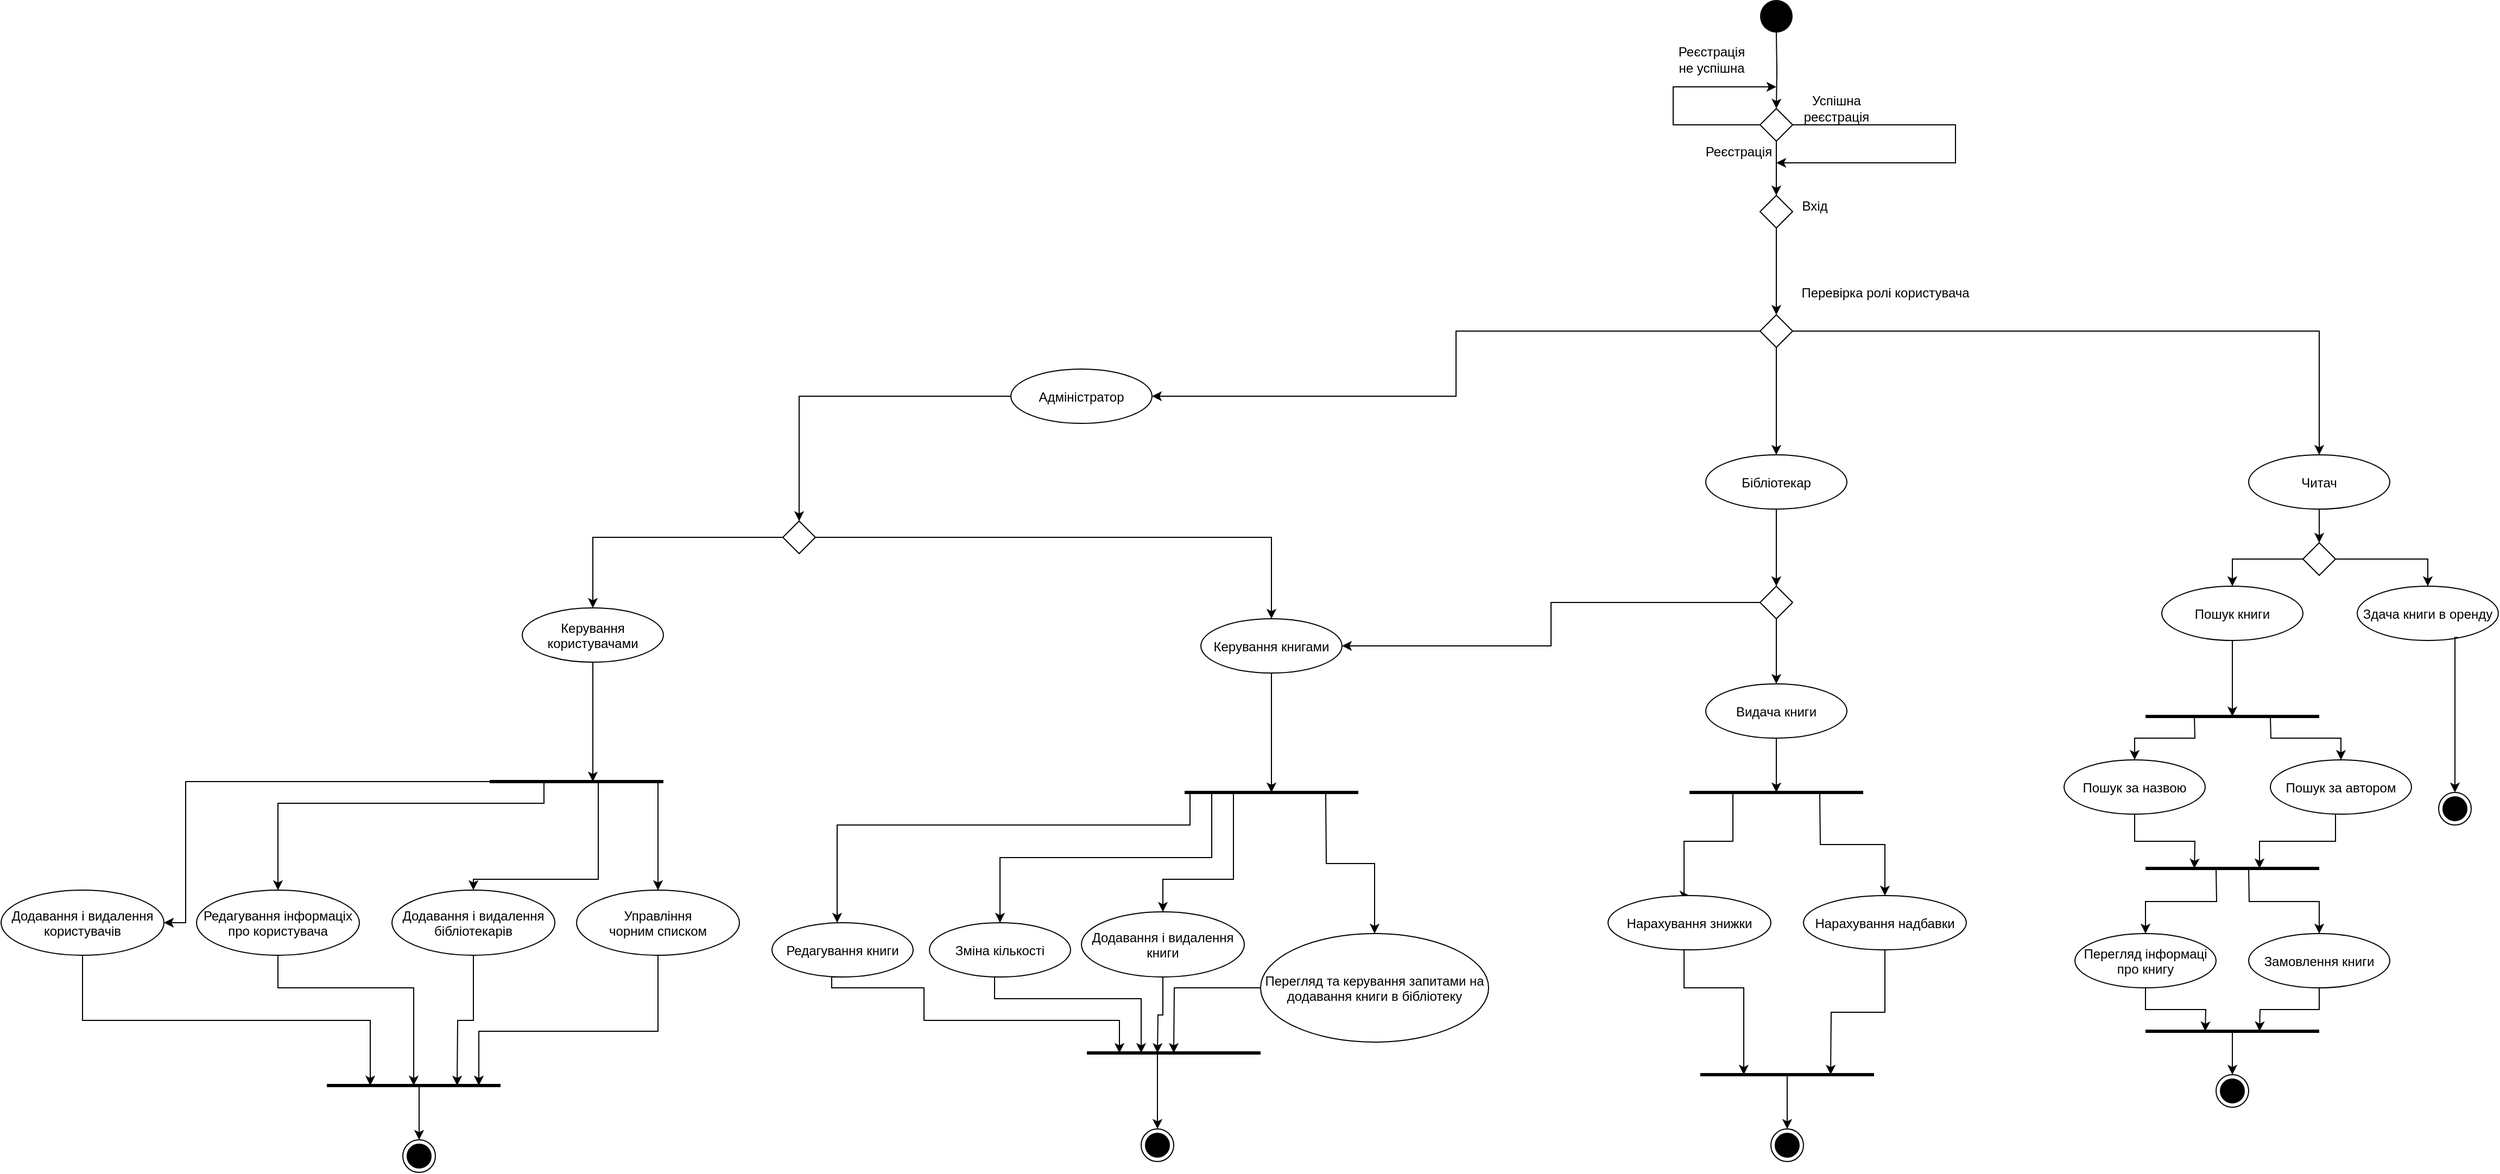 <mxfile version="14.6.13" type="device"><diagram name="Page-1" id="0783ab3e-0a74-02c8-0abd-f7b4e66b4bec"><mxGraphModel dx="3003" dy="1252" grid="1" gridSize="10" guides="1" tooltips="1" connect="1" arrows="1" fold="1" page="1" pageScale="1" pageWidth="850" pageHeight="1100" background="#ffffff" math="0" shadow="0"><root><mxCell id="0"/><mxCell id="1" parent="0"/><mxCell id="RjI8-vBlAIj9xvnyYSEU-3" style="edgeStyle=orthogonalEdgeStyle;rounded=0;orthogonalLoop=1;jettySize=auto;html=1;entryX=0.5;entryY=0;entryDx=0;entryDy=0;" parent="1" target="RjI8-vBlAIj9xvnyYSEU-2" edge="1"><mxGeometry relative="1" as="geometry"><mxPoint x="425" y="40" as="sourcePoint"/></mxGeometry></mxCell><mxCell id="RjI8-vBlAIj9xvnyYSEU-6" style="edgeStyle=orthogonalEdgeStyle;rounded=0;orthogonalLoop=1;jettySize=auto;html=1;entryX=0.5;entryY=0;entryDx=0;entryDy=0;" parent="1" source="RjI8-vBlAIj9xvnyYSEU-2" target="RjI8-vBlAIj9xvnyYSEU-5" edge="1"><mxGeometry relative="1" as="geometry"/></mxCell><mxCell id="RjI8-vBlAIj9xvnyYSEU-7" style="edgeStyle=orthogonalEdgeStyle;rounded=0;orthogonalLoop=1;jettySize=auto;html=1;" parent="1" source="RjI8-vBlAIj9xvnyYSEU-2" edge="1"><mxGeometry relative="1" as="geometry"><mxPoint x="425" y="160" as="targetPoint"/><Array as="points"><mxPoint x="590" y="125"/><mxPoint x="590" y="160"/></Array></mxGeometry></mxCell><mxCell id="RjI8-vBlAIj9xvnyYSEU-10" style="edgeStyle=orthogonalEdgeStyle;rounded=0;orthogonalLoop=1;jettySize=auto;html=1;" parent="1" source="RjI8-vBlAIj9xvnyYSEU-2" edge="1"><mxGeometry relative="1" as="geometry"><mxPoint x="425" y="90" as="targetPoint"/><Array as="points"><mxPoint x="330" y="125"/><mxPoint x="330" y="90"/></Array></mxGeometry></mxCell><mxCell id="RjI8-vBlAIj9xvnyYSEU-2" value="" style="rhombus;" parent="1" vertex="1"><mxGeometry x="410" y="110" width="30" height="30" as="geometry"/></mxCell><mxCell id="RjI8-vBlAIj9xvnyYSEU-8" style="edgeStyle=orthogonalEdgeStyle;rounded=0;orthogonalLoop=1;jettySize=auto;html=1;" parent="1" source="RjI8-vBlAIj9xvnyYSEU-5" edge="1"><mxGeometry relative="1" as="geometry"><mxPoint x="425" y="300" as="targetPoint"/></mxGeometry></mxCell><mxCell id="RjI8-vBlAIj9xvnyYSEU-5" value="" style="rhombus;" parent="1" vertex="1"><mxGeometry x="410" y="190" width="30" height="30" as="geometry"/></mxCell><mxCell id="RjI8-vBlAIj9xvnyYSEU-9" value="Успішна &lt;br&gt;реєстрація" style="text;html=1;align=center;verticalAlign=middle;resizable=0;points=[];autosize=1;strokeColor=none;" parent="1" vertex="1"><mxGeometry x="440" y="95" width="80" height="30" as="geometry"/></mxCell><mxCell id="RjI8-vBlAIj9xvnyYSEU-11" value="Реєстрація &lt;br&gt;не успішна" style="text;html=1;align=center;verticalAlign=middle;resizable=0;points=[];autosize=1;strokeColor=none;" parent="1" vertex="1"><mxGeometry x="325" y="50" width="80" height="30" as="geometry"/></mxCell><mxCell id="RjI8-vBlAIj9xvnyYSEU-13" style="edgeStyle=orthogonalEdgeStyle;rounded=0;orthogonalLoop=1;jettySize=auto;html=1;startArrow=classic;startFill=1;endArrow=none;endFill=0;entryX=0;entryY=0.5;entryDx=0;entryDy=0;" parent="1" source="RjI8-vBlAIj9xvnyYSEU-12" target="RjI8-vBlAIj9xvnyYSEU-63" edge="1"><mxGeometry relative="1" as="geometry"><mxPoint x="360.0" y="300" as="targetPoint"/></mxGeometry></mxCell><mxCell id="RjI8-vBlAIj9xvnyYSEU-14" style="edgeStyle=orthogonalEdgeStyle;rounded=0;orthogonalLoop=1;jettySize=auto;html=1;startArrow=none;startFill=0;endArrow=classic;endFill=1;entryX=0.5;entryY=0;entryDx=0;entryDy=0;" parent="1" source="RjI8-vBlAIj9xvnyYSEU-12" target="9X1CYoQMeR6TZvLqavls-4" edge="1"><mxGeometry relative="1" as="geometry"><mxPoint x="-470" y="490" as="targetPoint"/></mxGeometry></mxCell><mxCell id="RjI8-vBlAIj9xvnyYSEU-12" value="Адміністратор" style="ellipse;" parent="1" vertex="1"><mxGeometry x="-280" y="350" width="130" height="50" as="geometry"/></mxCell><mxCell id="RjI8-vBlAIj9xvnyYSEU-22" style="edgeStyle=orthogonalEdgeStyle;rounded=0;orthogonalLoop=1;jettySize=auto;html=1;startArrow=none;startFill=0;endArrow=classic;endFill=1;" parent="1" source="RjI8-vBlAIj9xvnyYSEU-16" edge="1"><mxGeometry relative="1" as="geometry"><mxPoint x="-40" y="740" as="targetPoint"/></mxGeometry></mxCell><mxCell id="RjI8-vBlAIj9xvnyYSEU-16" value="Керування книгами" style="ellipse;" parent="1" vertex="1"><mxGeometry x="-105" y="580" width="130" height="50" as="geometry"/></mxCell><mxCell id="RjI8-vBlAIj9xvnyYSEU-23" style="edgeStyle=orthogonalEdgeStyle;rounded=0;orthogonalLoop=1;jettySize=auto;html=1;startArrow=none;startFill=0;endArrow=classic;endFill=1;" parent="1" source="RjI8-vBlAIj9xvnyYSEU-17" edge="1"><mxGeometry relative="1" as="geometry"><mxPoint x="-665" y="730" as="targetPoint"/></mxGeometry></mxCell><mxCell id="RjI8-vBlAIj9xvnyYSEU-17" value="Керування &#xA;користувачами" style="ellipse;" parent="1" vertex="1"><mxGeometry x="-730" y="570" width="130" height="50" as="geometry"/></mxCell><mxCell id="RjI8-vBlAIj9xvnyYSEU-20" value="" style="endArrow=none;startArrow=none;endFill=0;startFill=0;endSize=8;html=1;verticalAlign=bottom;labelBackgroundColor=none;strokeWidth=3;" parent="1" edge="1"><mxGeometry width="160" relative="1" as="geometry"><mxPoint x="-120" y="740" as="sourcePoint"/><mxPoint x="40" y="740" as="targetPoint"/></mxGeometry></mxCell><mxCell id="RjI8-vBlAIj9xvnyYSEU-21" value="" style="endArrow=none;startArrow=none;endFill=0;startFill=0;endSize=8;html=1;verticalAlign=bottom;labelBackgroundColor=none;strokeWidth=3;" parent="1" edge="1"><mxGeometry width="160" relative="1" as="geometry"><mxPoint x="-760" y="730" as="sourcePoint"/><mxPoint x="-600" y="730" as="targetPoint"/></mxGeometry></mxCell><mxCell id="RjI8-vBlAIj9xvnyYSEU-30" style="edgeStyle=orthogonalEdgeStyle;rounded=0;orthogonalLoop=1;jettySize=auto;html=1;startArrow=classic;startFill=1;endArrow=none;endFill=0;" parent="1" source="RjI8-vBlAIj9xvnyYSEU-24" edge="1"><mxGeometry relative="1" as="geometry"><mxPoint x="-95" y="740" as="targetPoint"/><Array as="points"><mxPoint x="-290" y="800"/><mxPoint x="-95" y="800"/><mxPoint x="-95" y="740"/></Array></mxGeometry></mxCell><mxCell id="RjI8-vBlAIj9xvnyYSEU-43" style="edgeStyle=orthogonalEdgeStyle;rounded=0;orthogonalLoop=1;jettySize=auto;html=1;startArrow=none;startFill=0;endArrow=classic;endFill=1;exitX=0.5;exitY=1;exitDx=0;exitDy=0;" parent="1" source="RjI8-vBlAIj9xvnyYSEU-24" edge="1"><mxGeometry relative="1" as="geometry"><mxPoint x="-160" y="980" as="targetPoint"/><mxPoint x="-295" y="800" as="sourcePoint"/><Array as="points"><mxPoint x="-295" y="910"/><mxPoint x="-295" y="930"/><mxPoint x="-160" y="930"/></Array></mxGeometry></mxCell><mxCell id="RjI8-vBlAIj9xvnyYSEU-24" value="Зміна кількості" style="ellipse;" parent="1" vertex="1"><mxGeometry x="-355" y="860" width="130" height="50" as="geometry"/></mxCell><mxCell id="RjI8-vBlAIj9xvnyYSEU-29" style="edgeStyle=orthogonalEdgeStyle;rounded=0;orthogonalLoop=1;jettySize=auto;html=1;startArrow=classic;startFill=1;endArrow=none;endFill=0;" parent="1" source="RjI8-vBlAIj9xvnyYSEU-25" edge="1"><mxGeometry relative="1" as="geometry"><mxPoint x="-75" y="740" as="targetPoint"/><Array as="points"><mxPoint x="-140" y="820"/><mxPoint x="-75" y="820"/></Array></mxGeometry></mxCell><mxCell id="RjI8-vBlAIj9xvnyYSEU-42" style="edgeStyle=orthogonalEdgeStyle;rounded=0;orthogonalLoop=1;jettySize=auto;html=1;startArrow=none;startFill=0;endArrow=classic;endFill=1;exitX=0.5;exitY=1;exitDx=0;exitDy=0;" parent="1" source="RjI8-vBlAIj9xvnyYSEU-25" edge="1"><mxGeometry relative="1" as="geometry"><mxPoint x="-145.0" y="980" as="targetPoint"/><mxPoint x="-145.0" y="800" as="sourcePoint"/></mxGeometry></mxCell><mxCell id="RjI8-vBlAIj9xvnyYSEU-25" value="Додавання і видалення&#xA;книги" style="ellipse;" parent="1" vertex="1"><mxGeometry x="-215" y="850" width="150" height="60" as="geometry"/></mxCell><mxCell id="RjI8-vBlAIj9xvnyYSEU-28" style="edgeStyle=orthogonalEdgeStyle;rounded=0;orthogonalLoop=1;jettySize=auto;html=1;startArrow=classic;startFill=1;endArrow=none;endFill=0;" parent="1" source="RjI8-vBlAIj9xvnyYSEU-26" edge="1"><mxGeometry relative="1" as="geometry"><mxPoint x="10" y="740" as="targetPoint"/></mxGeometry></mxCell><mxCell id="RjI8-vBlAIj9xvnyYSEU-41" style="edgeStyle=orthogonalEdgeStyle;rounded=0;orthogonalLoop=1;jettySize=auto;html=1;startArrow=none;startFill=0;endArrow=classic;endFill=1;exitX=0;exitY=0.5;exitDx=0;exitDy=0;" parent="1" source="RjI8-vBlAIj9xvnyYSEU-26" edge="1"><mxGeometry relative="1" as="geometry"><mxPoint x="-130" y="980" as="targetPoint"/><mxPoint x="-55" y="810" as="sourcePoint"/></mxGeometry></mxCell><mxCell id="RjI8-vBlAIj9xvnyYSEU-26" value="Перегляд та керування запитами на &#xA;додавання книги в бібліотеку" style="ellipse;" parent="1" vertex="1"><mxGeometry x="-50" y="870" width="210" height="100" as="geometry"/></mxCell><mxCell id="RjI8-vBlAIj9xvnyYSEU-31" style="edgeStyle=orthogonalEdgeStyle;rounded=0;orthogonalLoop=1;jettySize=auto;html=1;startArrow=classic;startFill=1;endArrow=none;endFill=0;" parent="1" edge="1"><mxGeometry relative="1" as="geometry"><mxPoint x="-115" y="740" as="targetPoint"/><mxPoint x="-440" y="860.0" as="sourcePoint"/><Array as="points"><mxPoint x="-440" y="770"/><mxPoint x="-115" y="770"/></Array></mxGeometry></mxCell><mxCell id="RjI8-vBlAIj9xvnyYSEU-44" style="edgeStyle=orthogonalEdgeStyle;rounded=0;orthogonalLoop=1;jettySize=auto;html=1;startArrow=none;startFill=0;endArrow=classic;endFill=1;exitX=0.5;exitY=1;exitDx=0;exitDy=0;" parent="1" source="RjI8-vBlAIj9xvnyYSEU-27" edge="1"><mxGeometry relative="1" as="geometry"><mxPoint x="-180" y="980" as="targetPoint"/><mxPoint x="-445" y="800.0" as="sourcePoint"/><Array as="points"><mxPoint x="-445" y="910"/><mxPoint x="-445" y="920"/><mxPoint x="-360" y="920"/><mxPoint x="-360" y="950"/><mxPoint x="-180" y="950"/></Array></mxGeometry></mxCell><mxCell id="RjI8-vBlAIj9xvnyYSEU-27" value="Редагування книги" style="ellipse;" parent="1" vertex="1"><mxGeometry x="-500" y="860" width="130" height="50" as="geometry"/></mxCell><mxCell id="RjI8-vBlAIj9xvnyYSEU-36" style="edgeStyle=orthogonalEdgeStyle;rounded=0;orthogonalLoop=1;jettySize=auto;html=1;startArrow=classic;startFill=1;endArrow=none;endFill=0;" parent="1" source="RjI8-vBlAIj9xvnyYSEU-32" edge="1"><mxGeometry relative="1" as="geometry"><mxPoint x="-760" y="730" as="targetPoint"/><Array as="points"><mxPoint x="-1040" y="860"/><mxPoint x="-1040" y="730"/></Array></mxGeometry></mxCell><mxCell id="RjI8-vBlAIj9xvnyYSEU-49" style="edgeStyle=orthogonalEdgeStyle;rounded=0;orthogonalLoop=1;jettySize=auto;html=1;startArrow=none;startFill=0;endArrow=classic;endFill=1;exitX=0.5;exitY=1;exitDx=0;exitDy=0;" parent="1" source="RjI8-vBlAIj9xvnyYSEU-32" edge="1"><mxGeometry relative="1" as="geometry"><mxPoint x="-870" y="1010" as="targetPoint"/><mxPoint x="-1135" y="800" as="sourcePoint"/><Array as="points"><mxPoint x="-1135" y="950"/><mxPoint x="-870" y="950"/></Array></mxGeometry></mxCell><mxCell id="RjI8-vBlAIj9xvnyYSEU-32" value="Додавання і видалення&#xA;користувачів" style="ellipse;" parent="1" vertex="1"><mxGeometry x="-1210" y="830" width="150" height="60" as="geometry"/></mxCell><mxCell id="RjI8-vBlAIj9xvnyYSEU-37" style="edgeStyle=orthogonalEdgeStyle;rounded=0;orthogonalLoop=1;jettySize=auto;html=1;startArrow=classic;startFill=1;endArrow=none;endFill=0;" parent="1" source="RjI8-vBlAIj9xvnyYSEU-33" edge="1"><mxGeometry relative="1" as="geometry"><mxPoint x="-710" y="730" as="targetPoint"/><Array as="points"><mxPoint x="-955" y="750"/><mxPoint x="-710" y="750"/></Array></mxGeometry></mxCell><mxCell id="RjI8-vBlAIj9xvnyYSEU-48" style="edgeStyle=orthogonalEdgeStyle;rounded=0;orthogonalLoop=1;jettySize=auto;html=1;startArrow=none;startFill=0;endArrow=classic;endFill=1;exitX=0.5;exitY=1;exitDx=0;exitDy=0;" parent="1" source="RjI8-vBlAIj9xvnyYSEU-33" edge="1"><mxGeometry relative="1" as="geometry"><mxPoint x="-830.0" y="1010" as="targetPoint"/><mxPoint x="-955" y="800" as="sourcePoint"/><Array as="points"><mxPoint x="-955" y="920"/><mxPoint x="-830" y="920"/></Array></mxGeometry></mxCell><mxCell id="RjI8-vBlAIj9xvnyYSEU-33" value="Редагування інформаціх &#xA;про користувача" style="ellipse;" parent="1" vertex="1"><mxGeometry x="-1030" y="830" width="150" height="60" as="geometry"/></mxCell><mxCell id="RjI8-vBlAIj9xvnyYSEU-38" style="edgeStyle=orthogonalEdgeStyle;rounded=0;orthogonalLoop=1;jettySize=auto;html=1;exitX=0.5;exitY=0;exitDx=0;exitDy=0;startArrow=classic;startFill=1;endArrow=none;endFill=0;" parent="1" source="RjI8-vBlAIj9xvnyYSEU-34" edge="1"><mxGeometry relative="1" as="geometry"><mxPoint x="-660" y="730" as="targetPoint"/><Array as="points"><mxPoint x="-775" y="820"/><mxPoint x="-660" y="820"/><mxPoint x="-660" y="750"/></Array></mxGeometry></mxCell><mxCell id="RjI8-vBlAIj9xvnyYSEU-47" style="edgeStyle=orthogonalEdgeStyle;rounded=0;orthogonalLoop=1;jettySize=auto;html=1;startArrow=none;startFill=0;endArrow=classic;endFill=1;" parent="1" source="RjI8-vBlAIj9xvnyYSEU-34" edge="1"><mxGeometry relative="1" as="geometry"><mxPoint x="-790.0" y="1010" as="targetPoint"/><mxPoint x="-775" y="800" as="sourcePoint"/></mxGeometry></mxCell><mxCell id="RjI8-vBlAIj9xvnyYSEU-34" value="Додавання і видалення&#xA;бібліотекарів" style="ellipse;" parent="1" vertex="1"><mxGeometry x="-850" y="830" width="150" height="60" as="geometry"/></mxCell><mxCell id="RjI8-vBlAIj9xvnyYSEU-39" style="edgeStyle=orthogonalEdgeStyle;rounded=0;orthogonalLoop=1;jettySize=auto;html=1;exitX=0.5;exitY=0;exitDx=0;exitDy=0;startArrow=classic;startFill=1;endArrow=none;endFill=0;" parent="1" edge="1"><mxGeometry relative="1" as="geometry"><mxPoint x="-605" y="730" as="targetPoint"/><Array as="points"><mxPoint x="-605" y="740"/></Array><mxPoint x="-605" y="830" as="sourcePoint"/></mxGeometry></mxCell><mxCell id="RjI8-vBlAIj9xvnyYSEU-46" style="edgeStyle=orthogonalEdgeStyle;rounded=0;orthogonalLoop=1;jettySize=auto;html=1;startArrow=none;startFill=0;endArrow=classic;endFill=1;" parent="1" edge="1"><mxGeometry relative="1" as="geometry"><mxPoint x="-770" y="1010" as="targetPoint"/><mxPoint x="-605" y="800" as="sourcePoint"/><Array as="points"><mxPoint x="-605" y="960"/><mxPoint x="-770" y="960"/><mxPoint x="-770" y="1010"/></Array></mxGeometry></mxCell><mxCell id="RjI8-vBlAIj9xvnyYSEU-35" value="Управління&#xA;чорним списком" style="ellipse;" parent="1" vertex="1"><mxGeometry x="-680" y="830" width="150" height="60" as="geometry"/></mxCell><mxCell id="RjI8-vBlAIj9xvnyYSEU-40" value="" style="endArrow=none;startArrow=none;endFill=0;startFill=0;endSize=8;html=1;verticalAlign=bottom;labelBackgroundColor=none;strokeWidth=3;" parent="1" edge="1"><mxGeometry width="160" relative="1" as="geometry"><mxPoint x="-210" y="980.0" as="sourcePoint"/><mxPoint x="-50" y="980.0" as="targetPoint"/></mxGeometry></mxCell><mxCell id="RjI8-vBlAIj9xvnyYSEU-45" value="" style="endArrow=none;startArrow=none;endFill=0;startFill=0;endSize=8;html=1;verticalAlign=bottom;labelBackgroundColor=none;strokeWidth=3;" parent="1" edge="1"><mxGeometry width="160" relative="1" as="geometry"><mxPoint x="-910" y="1010" as="sourcePoint"/><mxPoint x="-750" y="1010" as="targetPoint"/></mxGeometry></mxCell><mxCell id="RjI8-vBlAIj9xvnyYSEU-50" value="" style="ellipse;fillColor=#000000;strokeColor=none;" parent="1" vertex="1"><mxGeometry x="410" y="10" width="30" height="30" as="geometry"/></mxCell><mxCell id="RjI8-vBlAIj9xvnyYSEU-62" style="edgeStyle=orthogonalEdgeStyle;rounded=0;orthogonalLoop=1;jettySize=auto;html=1;startArrow=classic;startFill=1;endArrow=none;endFill=0;" parent="1" edge="1"><mxGeometry relative="1" as="geometry"><mxPoint x="-145" y="980" as="targetPoint"/><mxPoint x="-145" y="1050" as="sourcePoint"/></mxGeometry></mxCell><mxCell id="RjI8-vBlAIj9xvnyYSEU-51" value="" style="ellipse;html=1;shape=endState;fillColor=#000000;strokeColor=#000000;" parent="1" vertex="1"><mxGeometry x="-160" y="1050" width="30" height="30" as="geometry"/></mxCell><mxCell id="RjI8-vBlAIj9xvnyYSEU-61" style="edgeStyle=orthogonalEdgeStyle;rounded=0;orthogonalLoop=1;jettySize=auto;html=1;startArrow=classic;startFill=1;endArrow=none;endFill=0;" parent="1" source="RjI8-vBlAIj9xvnyYSEU-52" edge="1"><mxGeometry relative="1" as="geometry"><mxPoint x="-820" y="1010" as="targetPoint"/><Array as="points"><mxPoint x="-825" y="1010"/></Array></mxGeometry></mxCell><mxCell id="RjI8-vBlAIj9xvnyYSEU-52" value="" style="ellipse;html=1;shape=endState;fillColor=#000000;strokeColor=#000000;" parent="1" vertex="1"><mxGeometry x="-840" y="1060" width="30" height="30" as="geometry"/></mxCell><mxCell id="RjI8-vBlAIj9xvnyYSEU-60" style="edgeStyle=orthogonalEdgeStyle;rounded=0;orthogonalLoop=1;jettySize=auto;html=1;startArrow=classic;startFill=1;endArrow=none;endFill=0;entryX=0.5;entryY=1;entryDx=0;entryDy=0;" parent="1" source="RjI8-vBlAIj9xvnyYSEU-55" target="RjI8-vBlAIj9xvnyYSEU-63" edge="1"><mxGeometry relative="1" as="geometry"><mxPoint x="445" y="300" as="targetPoint"/></mxGeometry></mxCell><mxCell id="oLeH3MCgfbl1tFkMuiJs-5" style="edgeStyle=orthogonalEdgeStyle;rounded=0;orthogonalLoop=1;jettySize=auto;html=1;entryX=0.5;entryY=0;entryDx=0;entryDy=0;" edge="1" parent="1" source="RjI8-vBlAIj9xvnyYSEU-55" target="oLeH3MCgfbl1tFkMuiJs-4"><mxGeometry relative="1" as="geometry"/></mxCell><mxCell id="RjI8-vBlAIj9xvnyYSEU-55" value="Бібліотекар" style="ellipse;" parent="1" vertex="1"><mxGeometry x="360" y="429" width="130" height="50" as="geometry"/></mxCell><mxCell id="RjI8-vBlAIj9xvnyYSEU-80" style="edgeStyle=orthogonalEdgeStyle;rounded=0;orthogonalLoop=1;jettySize=auto;html=1;startArrow=none;startFill=0;endArrow=classic;endFill=1;" parent="1" source="RjI8-vBlAIj9xvnyYSEU-63" target="RjI8-vBlAIj9xvnyYSEU-79" edge="1"><mxGeometry relative="1" as="geometry"/></mxCell><mxCell id="RjI8-vBlAIj9xvnyYSEU-63" value="" style="rhombus;" parent="1" vertex="1"><mxGeometry x="410" y="300" width="30" height="30" as="geometry"/></mxCell><mxCell id="RjI8-vBlAIj9xvnyYSEU-70" style="edgeStyle=orthogonalEdgeStyle;rounded=0;orthogonalLoop=1;jettySize=auto;html=1;startArrow=none;startFill=0;endArrow=classic;endFill=1;" parent="1" source="RjI8-vBlAIj9xvnyYSEU-64" edge="1"><mxGeometry relative="1" as="geometry"><mxPoint x="425" y="740" as="targetPoint"/></mxGeometry></mxCell><mxCell id="RjI8-vBlAIj9xvnyYSEU-64" value="Видача книги" style="ellipse;" parent="1" vertex="1"><mxGeometry x="360" y="640" width="130" height="50" as="geometry"/></mxCell><mxCell id="RjI8-vBlAIj9xvnyYSEU-66" value="" style="endArrow=none;startArrow=none;endFill=0;startFill=0;endSize=8;html=1;verticalAlign=bottom;labelBackgroundColor=none;strokeWidth=3;" parent="1" edge="1"><mxGeometry width="160" relative="1" as="geometry"><mxPoint x="345" y="740" as="sourcePoint"/><mxPoint x="505" y="740" as="targetPoint"/></mxGeometry></mxCell><mxCell id="RjI8-vBlAIj9xvnyYSEU-68" style="edgeStyle=orthogonalEdgeStyle;rounded=0;orthogonalLoop=1;jettySize=auto;html=1;startArrow=classic;startFill=1;endArrow=none;endFill=0;" parent="1" source="RjI8-vBlAIj9xvnyYSEU-67" edge="1"><mxGeometry relative="1" as="geometry"><mxPoint x="465" y="740" as="targetPoint"/></mxGeometry></mxCell><mxCell id="RjI8-vBlAIj9xvnyYSEU-74" style="edgeStyle=orthogonalEdgeStyle;rounded=0;orthogonalLoop=1;jettySize=auto;html=1;startArrow=none;startFill=0;endArrow=classic;endFill=1;" parent="1" source="RjI8-vBlAIj9xvnyYSEU-67" edge="1"><mxGeometry relative="1" as="geometry"><mxPoint x="475" y="1000" as="targetPoint"/></mxGeometry></mxCell><mxCell id="RjI8-vBlAIj9xvnyYSEU-67" value="Нарахування надбавки" style="ellipse;" parent="1" vertex="1"><mxGeometry x="450" y="835" width="150" height="50" as="geometry"/></mxCell><mxCell id="RjI8-vBlAIj9xvnyYSEU-71" style="edgeStyle=orthogonalEdgeStyle;rounded=0;orthogonalLoop=1;jettySize=auto;html=1;startArrow=classic;startFill=1;endArrow=none;endFill=0;exitX=0.5;exitY=0;exitDx=0;exitDy=0;" parent="1" source="RjI8-vBlAIj9xvnyYSEU-69" edge="1"><mxGeometry relative="1" as="geometry"><mxPoint x="425" y="740" as="targetPoint"/><Array as="points"><mxPoint x="340" y="785"/><mxPoint x="385" y="785"/><mxPoint x="385" y="740"/></Array></mxGeometry></mxCell><mxCell id="RjI8-vBlAIj9xvnyYSEU-73" style="edgeStyle=orthogonalEdgeStyle;rounded=0;orthogonalLoop=1;jettySize=auto;html=1;startArrow=none;startFill=0;endArrow=classic;endFill=1;" parent="1" source="RjI8-vBlAIj9xvnyYSEU-69" edge="1"><mxGeometry relative="1" as="geometry"><mxPoint x="395" y="1000" as="targetPoint"/><Array as="points"><mxPoint x="340" y="920"/><mxPoint x="395" y="920"/></Array></mxGeometry></mxCell><mxCell id="RjI8-vBlAIj9xvnyYSEU-69" value="Нарахування знижки" style="ellipse;" parent="1" vertex="1"><mxGeometry x="270" y="835" width="150" height="50" as="geometry"/></mxCell><mxCell id="RjI8-vBlAIj9xvnyYSEU-72" value="" style="endArrow=none;startArrow=none;endFill=0;startFill=0;endSize=8;html=1;verticalAlign=bottom;labelBackgroundColor=none;strokeWidth=3;" parent="1" edge="1"><mxGeometry width="160" relative="1" as="geometry"><mxPoint x="355" y="1000" as="sourcePoint"/><mxPoint x="515" y="1000" as="targetPoint"/></mxGeometry></mxCell><mxCell id="RjI8-vBlAIj9xvnyYSEU-76" style="edgeStyle=orthogonalEdgeStyle;rounded=0;orthogonalLoop=1;jettySize=auto;html=1;startArrow=classic;startFill=1;endArrow=none;endFill=0;" parent="1" source="RjI8-vBlAIj9xvnyYSEU-75" edge="1"><mxGeometry relative="1" as="geometry"><mxPoint x="435" y="1000" as="targetPoint"/></mxGeometry></mxCell><mxCell id="RjI8-vBlAIj9xvnyYSEU-75" value="" style="ellipse;html=1;shape=endState;fillColor=#000000;strokeColor=#000000;" parent="1" vertex="1"><mxGeometry x="420" y="1050" width="30" height="30" as="geometry"/></mxCell><mxCell id="oLeH3MCgfbl1tFkMuiJs-10" style="edgeStyle=orthogonalEdgeStyle;rounded=0;orthogonalLoop=1;jettySize=auto;html=1;entryX=0.5;entryY=0;entryDx=0;entryDy=0;" edge="1" parent="1" source="RjI8-vBlAIj9xvnyYSEU-79" target="oLeH3MCgfbl1tFkMuiJs-9"><mxGeometry relative="1" as="geometry"/></mxCell><mxCell id="RjI8-vBlAIj9xvnyYSEU-79" value="Читач" style="ellipse;" parent="1" vertex="1"><mxGeometry x="860" y="429" width="130" height="50" as="geometry"/></mxCell><mxCell id="RjI8-vBlAIj9xvnyYSEU-84" style="edgeStyle=orthogonalEdgeStyle;rounded=0;orthogonalLoop=1;jettySize=auto;html=1;startArrow=none;startFill=0;endArrow=classic;endFill=1;" parent="1" source="RjI8-vBlAIj9xvnyYSEU-81" edge="1"><mxGeometry relative="1" as="geometry"><mxPoint x="845.0" y="670.0" as="targetPoint"/></mxGeometry></mxCell><mxCell id="RjI8-vBlAIj9xvnyYSEU-81" value="Пошук книги" style="ellipse;" parent="1" vertex="1"><mxGeometry x="780" y="550" width="130" height="50" as="geometry"/></mxCell><mxCell id="RjI8-vBlAIj9xvnyYSEU-83" value="" style="endArrow=none;startArrow=none;endFill=0;startFill=0;endSize=8;html=1;verticalAlign=bottom;labelBackgroundColor=none;strokeWidth=3;" parent="1" edge="1"><mxGeometry width="160" relative="1" as="geometry"><mxPoint x="765.0" y="670" as="sourcePoint"/><mxPoint x="925.0" y="670" as="targetPoint"/></mxGeometry></mxCell><mxCell id="RjI8-vBlAIj9xvnyYSEU-87" style="edgeStyle=orthogonalEdgeStyle;rounded=0;orthogonalLoop=1;jettySize=auto;html=1;startArrow=classic;startFill=1;endArrow=none;endFill=0;" parent="1" source="RjI8-vBlAIj9xvnyYSEU-85" edge="1"><mxGeometry relative="1" as="geometry"><mxPoint x="810" y="670" as="targetPoint"/></mxGeometry></mxCell><mxCell id="RjI8-vBlAIj9xvnyYSEU-90" style="edgeStyle=orthogonalEdgeStyle;rounded=0;orthogonalLoop=1;jettySize=auto;html=1;startArrow=none;startFill=0;endArrow=classic;endFill=1;" parent="1" source="RjI8-vBlAIj9xvnyYSEU-85" edge="1"><mxGeometry relative="1" as="geometry"><mxPoint x="810" y="810" as="targetPoint"/></mxGeometry></mxCell><mxCell id="RjI8-vBlAIj9xvnyYSEU-85" value="Пошук за назвою" style="ellipse;" parent="1" vertex="1"><mxGeometry x="690" y="710" width="130" height="50" as="geometry"/></mxCell><mxCell id="RjI8-vBlAIj9xvnyYSEU-88" style="edgeStyle=orthogonalEdgeStyle;rounded=0;orthogonalLoop=1;jettySize=auto;html=1;startArrow=classic;startFill=1;endArrow=none;endFill=0;" parent="1" source="RjI8-vBlAIj9xvnyYSEU-86" edge="1"><mxGeometry relative="1" as="geometry"><mxPoint x="880" y="670" as="targetPoint"/></mxGeometry></mxCell><mxCell id="RjI8-vBlAIj9xvnyYSEU-91" style="edgeStyle=orthogonalEdgeStyle;rounded=0;orthogonalLoop=1;jettySize=auto;html=1;startArrow=none;startFill=0;endArrow=classic;endFill=1;" parent="1" source="RjI8-vBlAIj9xvnyYSEU-86" edge="1"><mxGeometry relative="1" as="geometry"><mxPoint x="870" y="810" as="targetPoint"/><Array as="points"><mxPoint x="940" y="785"/><mxPoint x="870" y="785"/></Array></mxGeometry></mxCell><mxCell id="RjI8-vBlAIj9xvnyYSEU-86" value="Пошук за автором" style="ellipse;" parent="1" vertex="1"><mxGeometry x="880" y="710" width="130" height="50" as="geometry"/></mxCell><mxCell id="RjI8-vBlAIj9xvnyYSEU-89" value="" style="endArrow=none;startArrow=none;endFill=0;startFill=0;endSize=8;html=1;verticalAlign=bottom;labelBackgroundColor=none;strokeWidth=3;" parent="1" edge="1"><mxGeometry width="160" relative="1" as="geometry"><mxPoint x="765.0" y="810" as="sourcePoint"/><mxPoint x="925.0" y="810" as="targetPoint"/></mxGeometry></mxCell><mxCell id="RjI8-vBlAIj9xvnyYSEU-94" style="edgeStyle=orthogonalEdgeStyle;rounded=0;orthogonalLoop=1;jettySize=auto;html=1;startArrow=classic;startFill=1;endArrow=none;endFill=0;" parent="1" source="RjI8-vBlAIj9xvnyYSEU-92" edge="1"><mxGeometry relative="1" as="geometry"><mxPoint x="830" y="810" as="targetPoint"/></mxGeometry></mxCell><mxCell id="RjI8-vBlAIj9xvnyYSEU-99" style="edgeStyle=orthogonalEdgeStyle;rounded=0;orthogonalLoop=1;jettySize=auto;html=1;startArrow=none;startFill=0;endArrow=classic;endFill=1;" parent="1" source="RjI8-vBlAIj9xvnyYSEU-92" edge="1"><mxGeometry relative="1" as="geometry"><mxPoint x="820" y="960" as="targetPoint"/></mxGeometry></mxCell><mxCell id="RjI8-vBlAIj9xvnyYSEU-92" value="Перегляд інформаці&#xA;про книгу" style="ellipse;" parent="1" vertex="1"><mxGeometry x="700" y="870" width="130" height="50" as="geometry"/></mxCell><mxCell id="RjI8-vBlAIj9xvnyYSEU-95" style="edgeStyle=orthogonalEdgeStyle;rounded=0;orthogonalLoop=1;jettySize=auto;html=1;startArrow=classic;startFill=1;endArrow=none;endFill=0;" parent="1" source="RjI8-vBlAIj9xvnyYSEU-93" edge="1"><mxGeometry relative="1" as="geometry"><mxPoint x="860" y="810" as="targetPoint"/></mxGeometry></mxCell><mxCell id="RjI8-vBlAIj9xvnyYSEU-98" style="edgeStyle=orthogonalEdgeStyle;rounded=0;orthogonalLoop=1;jettySize=auto;html=1;startArrow=none;startFill=0;endArrow=classic;endFill=1;" parent="1" source="RjI8-vBlAIj9xvnyYSEU-93" edge="1"><mxGeometry relative="1" as="geometry"><mxPoint x="870" y="960" as="targetPoint"/></mxGeometry></mxCell><mxCell id="RjI8-vBlAIj9xvnyYSEU-93" value="Замовлення книги" style="ellipse;" parent="1" vertex="1"><mxGeometry x="860" y="870" width="130" height="50" as="geometry"/></mxCell><mxCell id="RjI8-vBlAIj9xvnyYSEU-96" value="" style="endArrow=none;startArrow=none;endFill=0;startFill=0;endSize=8;html=1;verticalAlign=bottom;labelBackgroundColor=none;strokeWidth=3;" parent="1" edge="1"><mxGeometry width="160" relative="1" as="geometry"><mxPoint x="765.0" y="810" as="sourcePoint"/><mxPoint x="925.0" y="810" as="targetPoint"/><Array as="points"><mxPoint x="850" y="810"/></Array></mxGeometry></mxCell><mxCell id="RjI8-vBlAIj9xvnyYSEU-97" value="" style="endArrow=none;startArrow=none;endFill=0;startFill=0;endSize=8;html=1;verticalAlign=bottom;labelBackgroundColor=none;strokeWidth=3;" parent="1" edge="1"><mxGeometry width="160" relative="1" as="geometry"><mxPoint x="765.0" y="960" as="sourcePoint"/><mxPoint x="925.0" y="960" as="targetPoint"/><Array as="points"><mxPoint x="850" y="960"/></Array></mxGeometry></mxCell><mxCell id="RjI8-vBlAIj9xvnyYSEU-101" style="edgeStyle=orthogonalEdgeStyle;rounded=0;orthogonalLoop=1;jettySize=auto;html=1;startArrow=classic;startFill=1;endArrow=none;endFill=0;" parent="1" source="RjI8-vBlAIj9xvnyYSEU-100" edge="1"><mxGeometry relative="1" as="geometry"><mxPoint x="845" y="960" as="targetPoint"/></mxGeometry></mxCell><mxCell id="RjI8-vBlAIj9xvnyYSEU-100" value="" style="ellipse;html=1;shape=endState;fillColor=#000000;strokeColor=#000000;" parent="1" vertex="1"><mxGeometry x="830" y="1000" width="30" height="30" as="geometry"/></mxCell><mxCell id="RjI8-vBlAIj9xvnyYSEU-108" value="Здача книги в оренду" style="ellipse;" parent="1" vertex="1"><mxGeometry x="960" y="550" width="130" height="50" as="geometry"/></mxCell><mxCell id="RjI8-vBlAIj9xvnyYSEU-113" style="edgeStyle=orthogonalEdgeStyle;rounded=0;orthogonalLoop=1;jettySize=auto;html=1;startArrow=classic;startFill=1;endArrow=none;endFill=0;entryX=0.714;entryY=0.945;entryDx=0;entryDy=0;entryPerimeter=0;" parent="1" source="RjI8-vBlAIj9xvnyYSEU-112" target="RjI8-vBlAIj9xvnyYSEU-108" edge="1"><mxGeometry relative="1" as="geometry"><mxPoint x="1115" y="660" as="targetPoint"/><Array as="points"><mxPoint x="1050" y="597"/></Array></mxGeometry></mxCell><mxCell id="RjI8-vBlAIj9xvnyYSEU-112" value="" style="ellipse;html=1;shape=endState;fillColor=#000000;strokeColor=#000000;" parent="1" vertex="1"><mxGeometry x="1035" y="740" width="30" height="30" as="geometry"/></mxCell><mxCell id="9X1CYoQMeR6TZvLqavls-1" value="Вхід" style="text;html=1;align=center;verticalAlign=middle;resizable=0;points=[];autosize=1;strokeColor=none;" parent="1" vertex="1"><mxGeometry x="440" y="190" width="40" height="20" as="geometry"/></mxCell><mxCell id="9X1CYoQMeR6TZvLqavls-2" value="Реєстрація" style="text;html=1;align=center;verticalAlign=middle;resizable=0;points=[];autosize=1;strokeColor=none;" parent="1" vertex="1"><mxGeometry x="350" y="140" width="80" height="20" as="geometry"/></mxCell><mxCell id="9X1CYoQMeR6TZvLqavls-3" value="Перевірка ролі користувача" style="text;html=1;align=center;verticalAlign=middle;resizable=0;points=[];autosize=1;strokeColor=none;" parent="1" vertex="1"><mxGeometry x="440" y="270" width="170" height="20" as="geometry"/></mxCell><mxCell id="oLeH3MCgfbl1tFkMuiJs-1" style="edgeStyle=orthogonalEdgeStyle;rounded=0;orthogonalLoop=1;jettySize=auto;html=1;entryX=0.5;entryY=0;entryDx=0;entryDy=0;" edge="1" parent="1" source="9X1CYoQMeR6TZvLqavls-4" target="RjI8-vBlAIj9xvnyYSEU-17"><mxGeometry relative="1" as="geometry"/></mxCell><mxCell id="oLeH3MCgfbl1tFkMuiJs-2" style="edgeStyle=orthogonalEdgeStyle;rounded=0;orthogonalLoop=1;jettySize=auto;html=1;entryX=0.5;entryY=0;entryDx=0;entryDy=0;" edge="1" parent="1" source="9X1CYoQMeR6TZvLqavls-4" target="RjI8-vBlAIj9xvnyYSEU-16"><mxGeometry relative="1" as="geometry"/></mxCell><mxCell id="9X1CYoQMeR6TZvLqavls-4" value="" style="rhombus;" parent="1" vertex="1"><mxGeometry x="-490" y="490" width="30" height="30" as="geometry"/></mxCell><mxCell id="oLeH3MCgfbl1tFkMuiJs-6" style="edgeStyle=orthogonalEdgeStyle;rounded=0;orthogonalLoop=1;jettySize=auto;html=1;entryX=0.5;entryY=0;entryDx=0;entryDy=0;" edge="1" parent="1" source="oLeH3MCgfbl1tFkMuiJs-4" target="RjI8-vBlAIj9xvnyYSEU-64"><mxGeometry relative="1" as="geometry"/></mxCell><mxCell id="oLeH3MCgfbl1tFkMuiJs-7" style="edgeStyle=orthogonalEdgeStyle;rounded=0;orthogonalLoop=1;jettySize=auto;html=1;entryX=1;entryY=0.5;entryDx=0;entryDy=0;" edge="1" parent="1" source="oLeH3MCgfbl1tFkMuiJs-4" target="RjI8-vBlAIj9xvnyYSEU-16"><mxGeometry relative="1" as="geometry"/></mxCell><mxCell id="oLeH3MCgfbl1tFkMuiJs-4" value="" style="rhombus;" vertex="1" parent="1"><mxGeometry x="410" y="550" width="30" height="30" as="geometry"/></mxCell><mxCell id="oLeH3MCgfbl1tFkMuiJs-11" style="edgeStyle=orthogonalEdgeStyle;rounded=0;orthogonalLoop=1;jettySize=auto;html=1;entryX=0.5;entryY=0;entryDx=0;entryDy=0;" edge="1" parent="1" source="oLeH3MCgfbl1tFkMuiJs-9" target="RjI8-vBlAIj9xvnyYSEU-81"><mxGeometry relative="1" as="geometry"><Array as="points"><mxPoint x="845" y="525"/></Array></mxGeometry></mxCell><mxCell id="oLeH3MCgfbl1tFkMuiJs-12" style="edgeStyle=orthogonalEdgeStyle;rounded=0;orthogonalLoop=1;jettySize=auto;html=1;entryX=0.5;entryY=0;entryDx=0;entryDy=0;" edge="1" parent="1" source="oLeH3MCgfbl1tFkMuiJs-9" target="RjI8-vBlAIj9xvnyYSEU-108"><mxGeometry relative="1" as="geometry"/></mxCell><mxCell id="oLeH3MCgfbl1tFkMuiJs-9" value="" style="rhombus;" vertex="1" parent="1"><mxGeometry x="910" y="510" width="30" height="30" as="geometry"/></mxCell></root></mxGraphModel></diagram></mxfile>